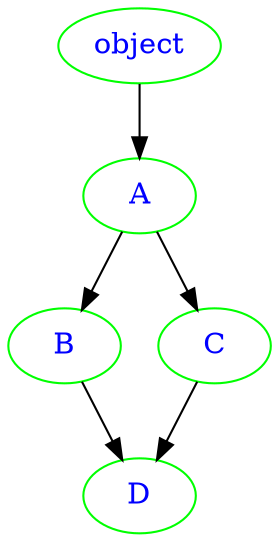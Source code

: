 digraph hierarchy_of_D {

node [color=Green,fontcolor=Blue,font=Courier]

 B -> D
 C -> D

 {rank=same; B C }

 A -> B

 A -> C

 object -> A

}